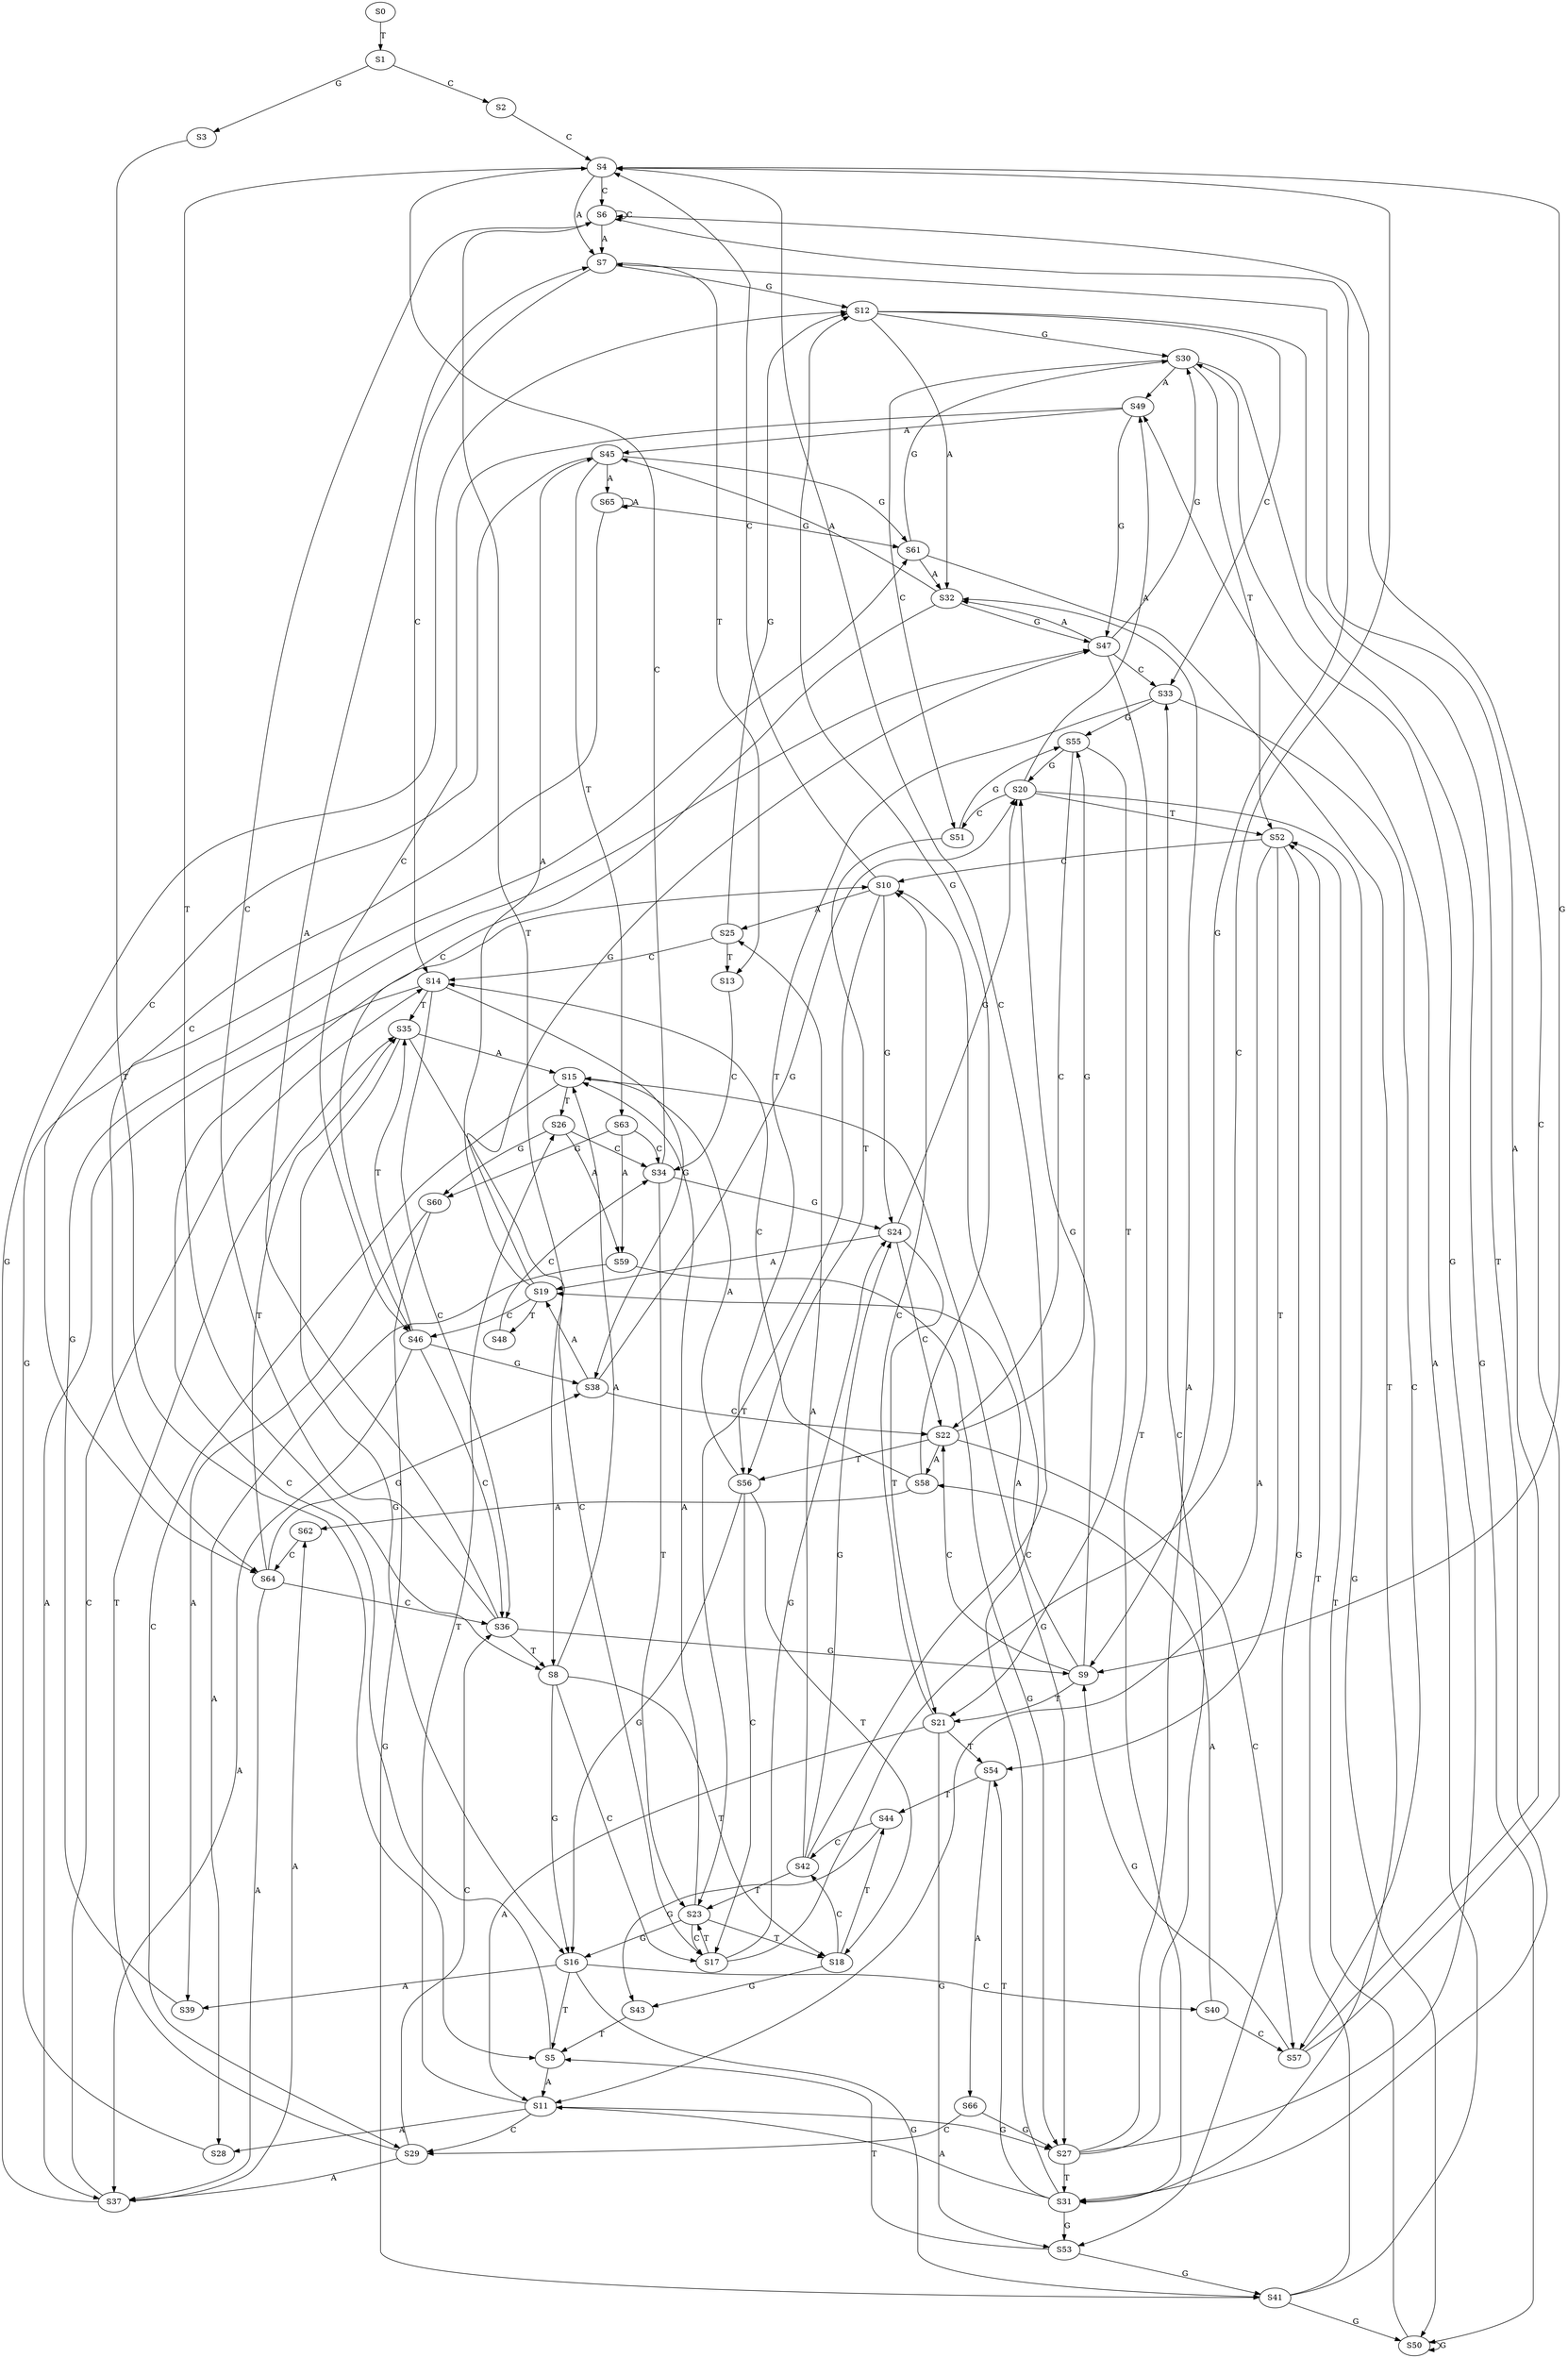 strict digraph  {
	S0 -> S1 [ label = T ];
	S1 -> S2 [ label = C ];
	S1 -> S3 [ label = G ];
	S2 -> S4 [ label = C ];
	S3 -> S5 [ label = T ];
	S4 -> S6 [ label = C ];
	S4 -> S7 [ label = A ];
	S4 -> S8 [ label = T ];
	S4 -> S9 [ label = G ];
	S5 -> S10 [ label = C ];
	S5 -> S11 [ label = A ];
	S6 -> S9 [ label = G ];
	S6 -> S6 [ label = C ];
	S6 -> S7 [ label = A ];
	S6 -> S8 [ label = T ];
	S7 -> S12 [ label = G ];
	S7 -> S13 [ label = T ];
	S7 -> S14 [ label = C ];
	S8 -> S15 [ label = A ];
	S8 -> S16 [ label = G ];
	S8 -> S17 [ label = C ];
	S8 -> S18 [ label = T ];
	S9 -> S19 [ label = A ];
	S9 -> S20 [ label = G ];
	S9 -> S21 [ label = T ];
	S9 -> S22 [ label = C ];
	S10 -> S23 [ label = T ];
	S10 -> S24 [ label = G ];
	S10 -> S25 [ label = A ];
	S10 -> S4 [ label = C ];
	S11 -> S26 [ label = T ];
	S11 -> S27 [ label = G ];
	S11 -> S28 [ label = A ];
	S11 -> S29 [ label = C ];
	S12 -> S30 [ label = G ];
	S12 -> S31 [ label = T ];
	S12 -> S32 [ label = A ];
	S12 -> S33 [ label = C ];
	S13 -> S34 [ label = C ];
	S14 -> S35 [ label = T ];
	S14 -> S36 [ label = C ];
	S14 -> S37 [ label = A ];
	S14 -> S38 [ label = G ];
	S15 -> S27 [ label = G ];
	S15 -> S26 [ label = T ];
	S15 -> S29 [ label = C ];
	S16 -> S39 [ label = A ];
	S16 -> S40 [ label = C ];
	S16 -> S5 [ label = T ];
	S16 -> S41 [ label = G ];
	S17 -> S23 [ label = T ];
	S17 -> S24 [ label = G ];
	S17 -> S4 [ label = C ];
	S18 -> S42 [ label = C ];
	S18 -> S43 [ label = G ];
	S18 -> S44 [ label = T ];
	S19 -> S45 [ label = A ];
	S19 -> S46 [ label = C ];
	S19 -> S47 [ label = G ];
	S19 -> S48 [ label = T ];
	S20 -> S49 [ label = A ];
	S20 -> S50 [ label = G ];
	S20 -> S51 [ label = C ];
	S20 -> S52 [ label = T ];
	S21 -> S10 [ label = C ];
	S21 -> S11 [ label = A ];
	S21 -> S53 [ label = G ];
	S21 -> S54 [ label = T ];
	S22 -> S55 [ label = G ];
	S22 -> S56 [ label = T ];
	S22 -> S57 [ label = C ];
	S22 -> S58 [ label = A ];
	S23 -> S16 [ label = G ];
	S23 -> S17 [ label = C ];
	S23 -> S15 [ label = A ];
	S23 -> S18 [ label = T ];
	S24 -> S20 [ label = G ];
	S24 -> S21 [ label = T ];
	S24 -> S22 [ label = C ];
	S24 -> S19 [ label = A ];
	S25 -> S13 [ label = T ];
	S25 -> S14 [ label = C ];
	S25 -> S12 [ label = G ];
	S26 -> S34 [ label = C ];
	S26 -> S59 [ label = A ];
	S26 -> S60 [ label = G ];
	S27 -> S31 [ label = T ];
	S27 -> S32 [ label = A ];
	S27 -> S33 [ label = C ];
	S27 -> S30 [ label = G ];
	S28 -> S61 [ label = G ];
	S29 -> S36 [ label = C ];
	S29 -> S35 [ label = T ];
	S29 -> S37 [ label = A ];
	S30 -> S49 [ label = A ];
	S30 -> S50 [ label = G ];
	S30 -> S52 [ label = T ];
	S30 -> S51 [ label = C ];
	S31 -> S11 [ label = A ];
	S31 -> S10 [ label = C ];
	S31 -> S53 [ label = G ];
	S31 -> S54 [ label = T ];
	S32 -> S45 [ label = A ];
	S32 -> S46 [ label = C ];
	S32 -> S47 [ label = G ];
	S33 -> S57 [ label = C ];
	S33 -> S56 [ label = T ];
	S33 -> S55 [ label = G ];
	S34 -> S4 [ label = C ];
	S34 -> S24 [ label = G ];
	S34 -> S23 [ label = T ];
	S35 -> S15 [ label = A ];
	S35 -> S17 [ label = C ];
	S35 -> S16 [ label = G ];
	S36 -> S6 [ label = C ];
	S36 -> S7 [ label = A ];
	S36 -> S8 [ label = T ];
	S36 -> S9 [ label = G ];
	S37 -> S12 [ label = G ];
	S37 -> S14 [ label = C ];
	S37 -> S62 [ label = A ];
	S38 -> S20 [ label = G ];
	S38 -> S19 [ label = A ];
	S38 -> S22 [ label = C ];
	S39 -> S47 [ label = G ];
	S40 -> S57 [ label = C ];
	S40 -> S58 [ label = A ];
	S41 -> S52 [ label = T ];
	S41 -> S50 [ label = G ];
	S41 -> S49 [ label = A ];
	S42 -> S25 [ label = A ];
	S42 -> S23 [ label = T ];
	S42 -> S4 [ label = C ];
	S42 -> S24 [ label = G ];
	S43 -> S5 [ label = T ];
	S44 -> S43 [ label = G ];
	S44 -> S42 [ label = C ];
	S45 -> S63 [ label = T ];
	S45 -> S64 [ label = C ];
	S45 -> S65 [ label = A ];
	S45 -> S61 [ label = G ];
	S46 -> S35 [ label = T ];
	S46 -> S38 [ label = G ];
	S46 -> S36 [ label = C ];
	S46 -> S37 [ label = A ];
	S47 -> S31 [ label = T ];
	S47 -> S32 [ label = A ];
	S47 -> S30 [ label = G ];
	S47 -> S33 [ label = C ];
	S48 -> S34 [ label = C ];
	S49 -> S45 [ label = A ];
	S49 -> S46 [ label = C ];
	S49 -> S47 [ label = G ];
	S50 -> S52 [ label = T ];
	S50 -> S50 [ label = G ];
	S51 -> S56 [ label = T ];
	S51 -> S55 [ label = G ];
	S52 -> S11 [ label = A ];
	S52 -> S10 [ label = C ];
	S52 -> S53 [ label = G ];
	S52 -> S54 [ label = T ];
	S53 -> S5 [ label = T ];
	S53 -> S41 [ label = G ];
	S54 -> S66 [ label = A ];
	S54 -> S44 [ label = T ];
	S55 -> S20 [ label = G ];
	S55 -> S22 [ label = C ];
	S55 -> S21 [ label = T ];
	S56 -> S15 [ label = A ];
	S56 -> S17 [ label = C ];
	S56 -> S18 [ label = T ];
	S56 -> S16 [ label = G ];
	S57 -> S9 [ label = G ];
	S57 -> S7 [ label = A ];
	S57 -> S6 [ label = C ];
	S58 -> S12 [ label = G ];
	S58 -> S62 [ label = A ];
	S58 -> S14 [ label = C ];
	S59 -> S27 [ label = G ];
	S59 -> S28 [ label = A ];
	S60 -> S41 [ label = G ];
	S60 -> S39 [ label = A ];
	S61 -> S31 [ label = T ];
	S61 -> S32 [ label = A ];
	S61 -> S30 [ label = G ];
	S62 -> S64 [ label = C ];
	S63 -> S59 [ label = A ];
	S63 -> S34 [ label = C ];
	S63 -> S60 [ label = G ];
	S64 -> S37 [ label = A ];
	S64 -> S36 [ label = C ];
	S64 -> S38 [ label = G ];
	S64 -> S35 [ label = T ];
	S65 -> S61 [ label = G ];
	S65 -> S64 [ label = C ];
	S65 -> S65 [ label = A ];
	S66 -> S29 [ label = C ];
	S66 -> S27 [ label = G ];
}
